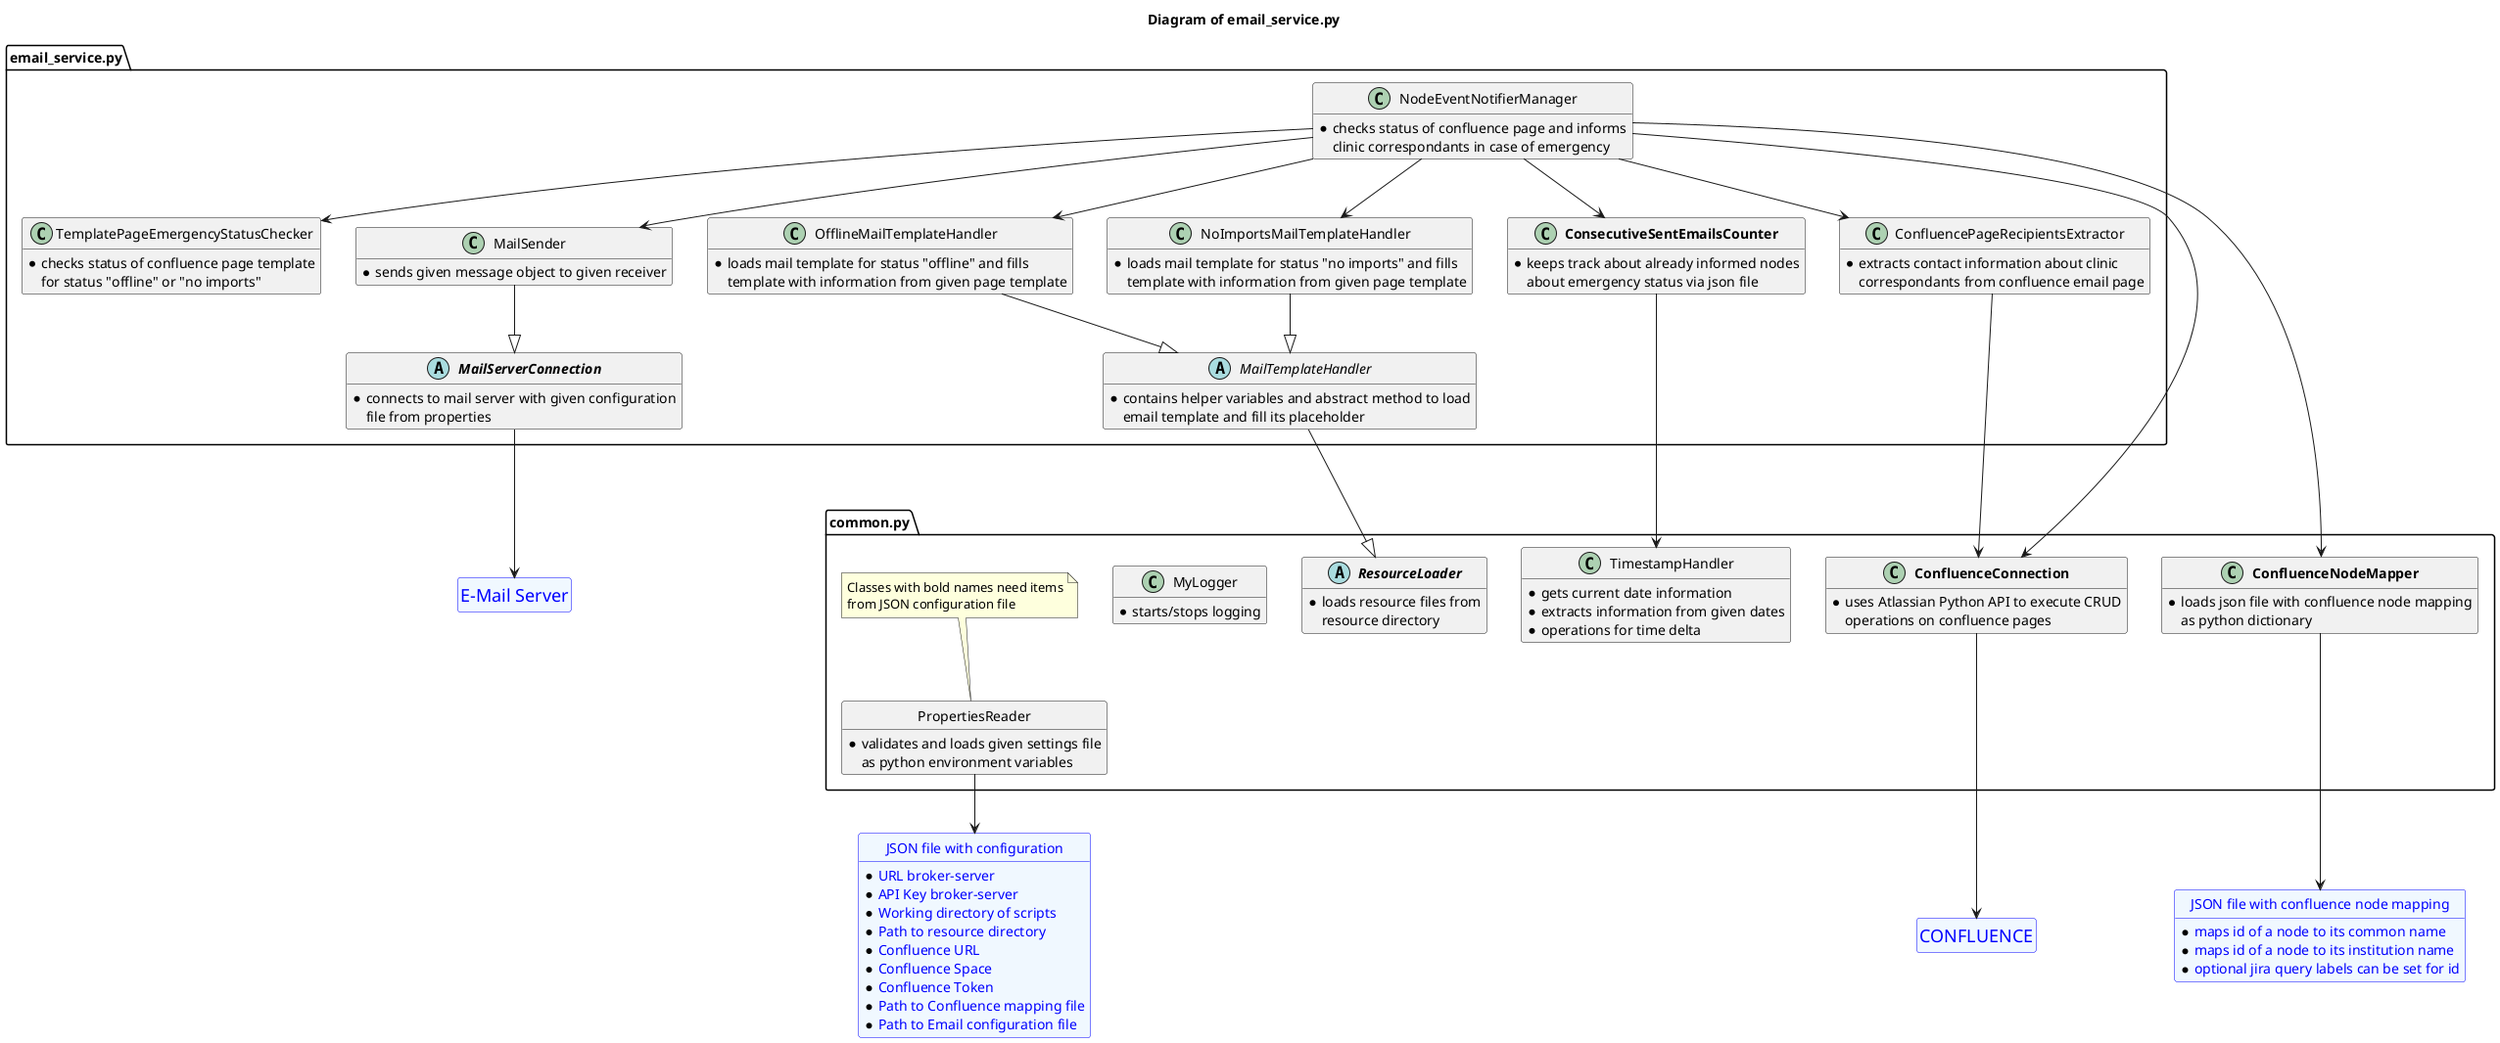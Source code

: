 @startuml
hide methods

title Diagram of email_service.py

entity "<size:18>CONFLUENCE</size>" as confluence
entity confluence #aliceblue;line:blue;text:blue
hide confluence members
hide confluence circle

entity "JSON file with configuration" as settings {
* URL broker-server
* API Key broker-server
* Working directory of scripts
* Path to resource directory
* Confluence URL
* Confluence Space
* Confluence Token
* Path to Confluence mapping file
* Path to Email configuration file
}
entity settings #aliceblue;line:blue;text:blue
hide settings circle

entity "JSON file with confluence node mapping" as mapping {
* maps id of a node to its common name
* maps id of a node to its institution name
* optional jira query labels can be set for id
}
entity mapping #aliceblue;line:blue;text:blue
hide mapping circle

entity "<size:18>E-Mail Server</size>" as email
entity email #aliceblue;line:blue;text:blue
hide email members
hide email circle


'###################################################################'

package "common.py" as common <<Package>> {
abstract class "**ResourceLoader**" as ResourceLoader {
* loads resource files from
resource directory
}

class "**ConfluenceConnection**" as ConfluenceConnection {
* uses Atlassian Python API to execute CRUD
operations on confluence pages
}

class "**ConfluenceNodeMapper**" as ConfluenceNodeMapper {
* loads json file with confluence node mapping
as python dictionary
}

class TimestampHandler {
* gets current date information
* extracts information from given dates
* operations for time delta
}

class MyLogger {
* starts/stops logging
}

class PropertiesReader {
* validates and loads given settings file
as python environment variables
}
hide PropertiesReader circle
note top of PropertiesReader: Classes with bold names need items\nfrom JSON configuration file
}

ConfluenceConnection -d--> confluence
ConfluenceNodeMapper -d--> mapping
PropertiesReader --> settings

'###################################################################'

package "email_service.py" as email_service <<Package>> {
abstract class "**MailServerConnection**" as MailServerConnection {
* connects to mail server with given configuration
file from properties
}

class MailSender {
* sends given message object to given receiver
}

abstract class MailTemplateHandler {
* contains helper variables and abstract method to load
email template and fill its placeholder
}

class OfflineMailTemplateHandler {
* loads mail template for status "offline" and fills
template with information from given page template
}

class NoImportsMailTemplateHandler {
* loads mail template for status "no imports" and fills
template with information from given page template
}

class ConfluencePageRecipientsExtractor {
* extracts contact information about clinic
correspondants from confluence email page
}

class TemplatePageEmergencyStatusChecker {
* checks status of confluence page template
for status "offline" or "no imports"
}

class "**ConsecutiveSentEmailsCounter**" as ConsecutiveSentEmailsCounter {
* keeps track about already informed nodes
about emergency status via json file
}

class NodeEventNotifierManager {
* checks status of confluence page and informs
clinic correspondants in case of emergency
}
}

MailServerConnection ---> email

MailSender --|> MailServerConnection

MailTemplateHandler ---|> ResourceLoader
OfflineMailTemplateHandler --|> MailTemplateHandler
NoImportsMailTemplateHandler --|> MailTemplateHandler

ConfluencePageRecipientsExtractor ---> ConfluenceConnection

ConsecutiveSentEmailsCounter --> TimestampHandler

NodeEventNotifierManager --> MailSender
NodeEventNotifierManager --> OfflineMailTemplateHandler
NodeEventNotifierManager --> NoImportsMailTemplateHandler
NodeEventNotifierManager --> ConfluencePageRecipientsExtractor
NodeEventNotifierManager --> TemplatePageEmergencyStatusChecker
NodeEventNotifierManager --> ConsecutiveSentEmailsCounter
NodeEventNotifierManager --> ConfluenceConnection
NodeEventNotifierManager --> ConfluenceNodeMapper

@enduml